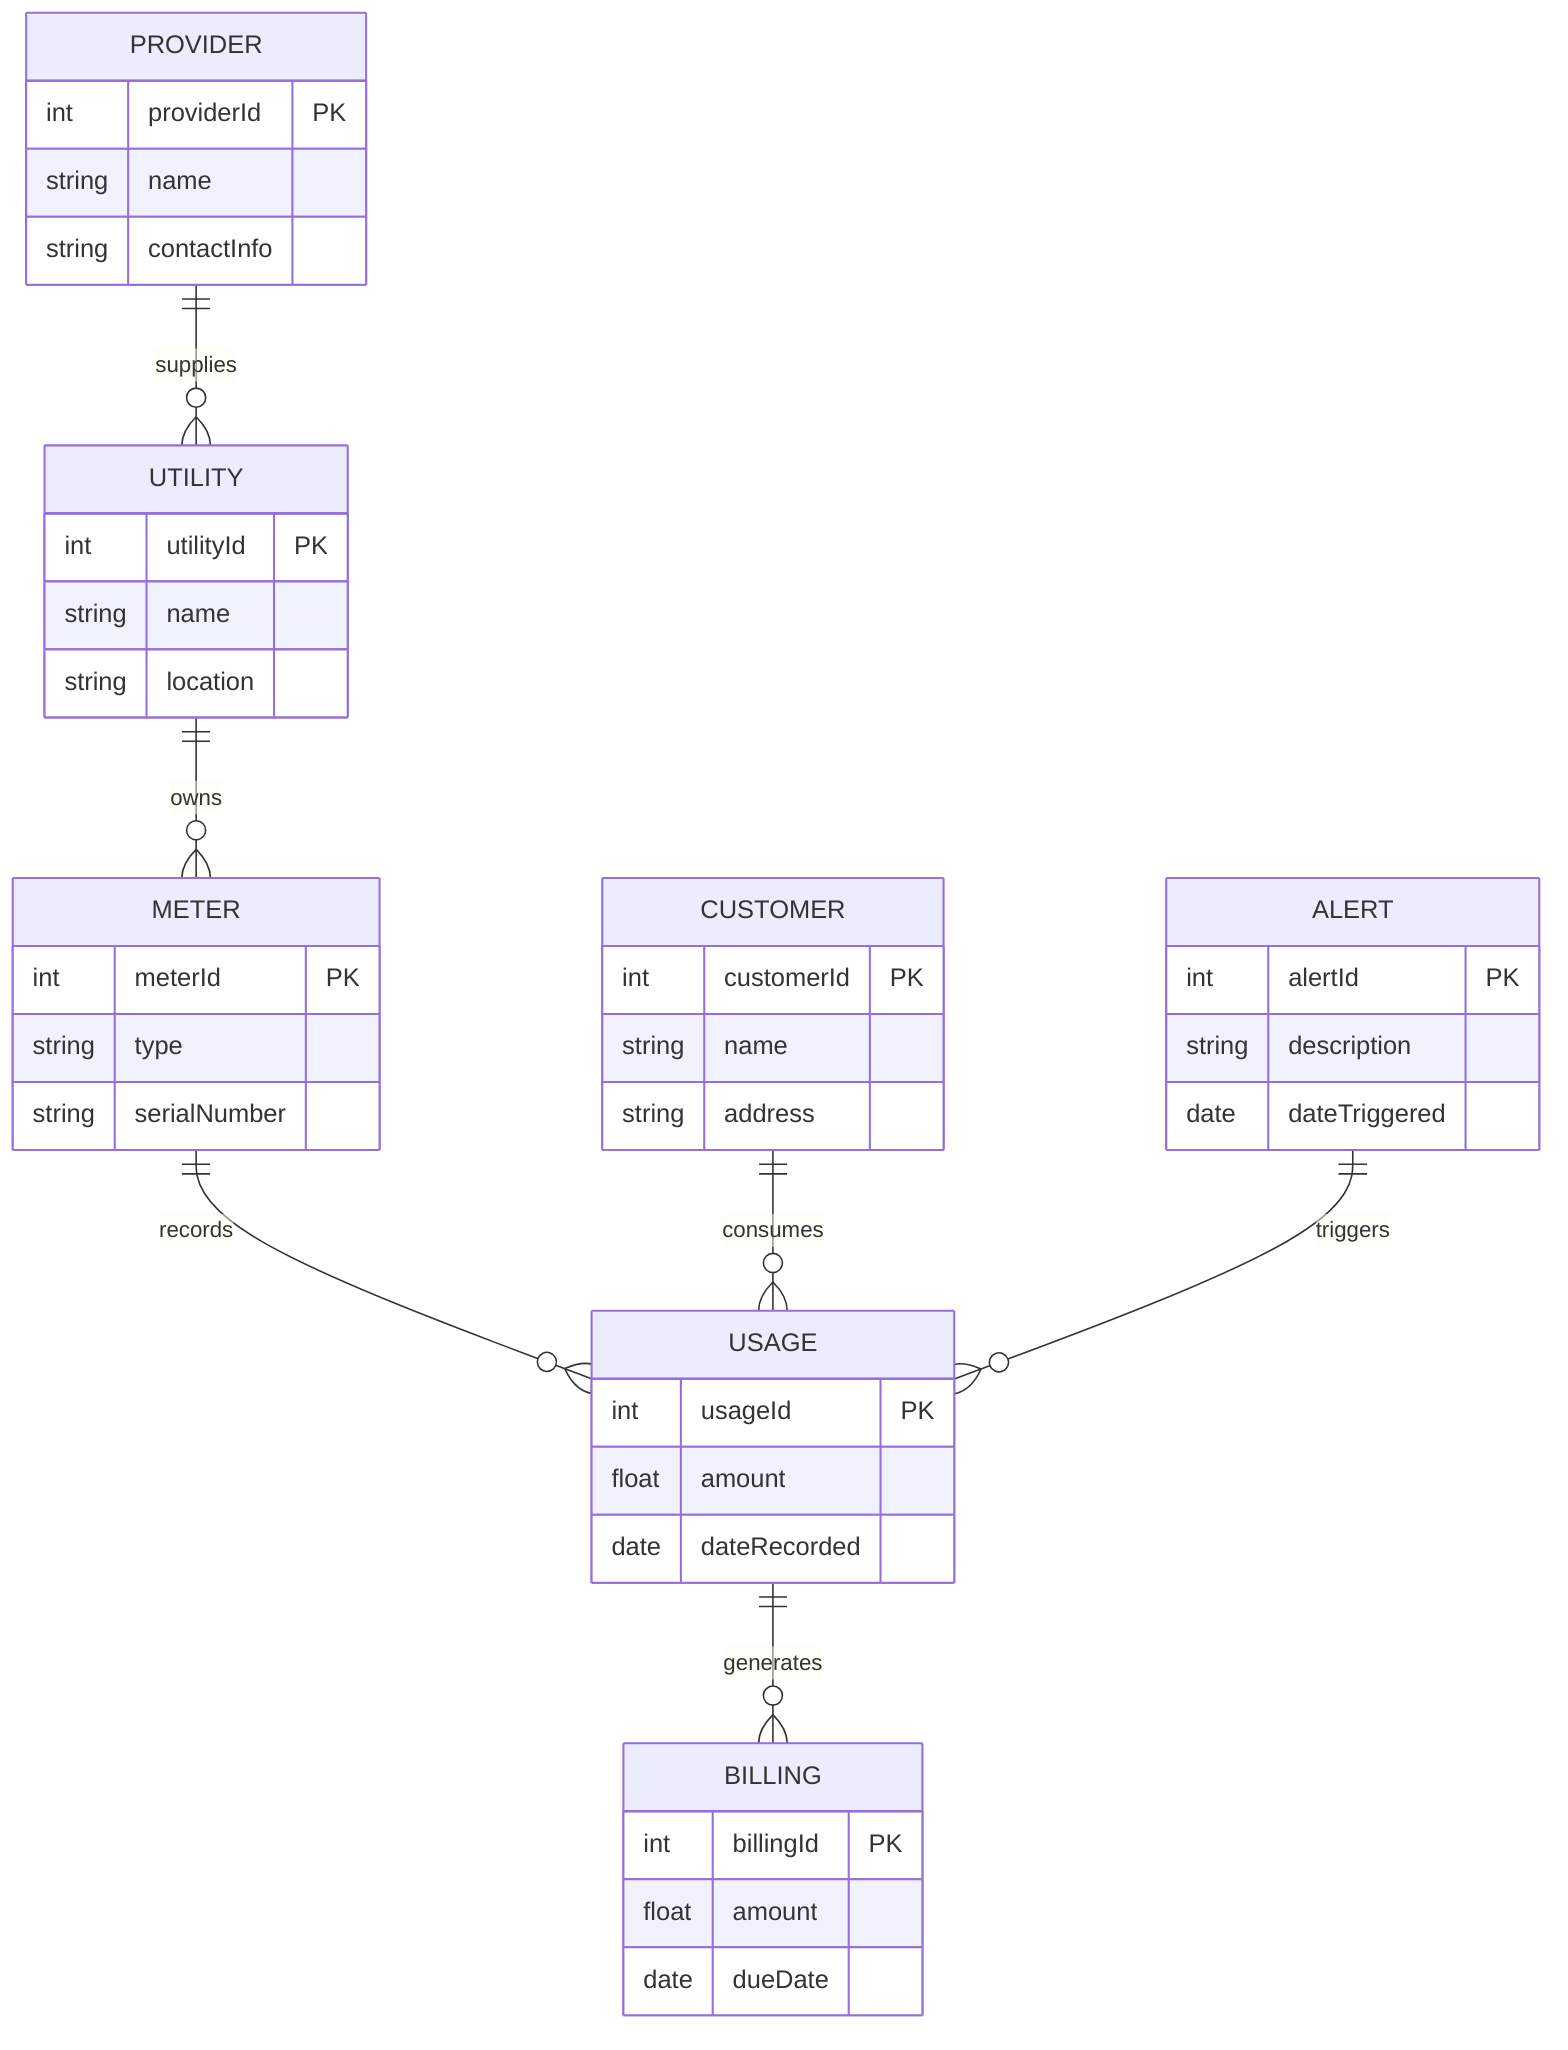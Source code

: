 erDiagram
    UTILITY ||--o{ METER : owns                 %%{ UTILITY[meters],METER[utility] }%%
    UTILITY {					%%{ icon[lightning-bolt],title[Energy Management System],description[A system for managing energy consumption and utilities. Track meters, usage, and billing efficiently.],menu[Home, Meters, Usage, Billing, About Us, Contact Us] }%%
        int utilityId PK			%%{ htmllabel[Utility ID] }%%
        string name				%%{ display[true],required[true],tooltip[Utility name] }%%
        string location                         %%{ tooltip[Utility location] }%%
    }
    METER ||--o{ USAGE : records		%%{ METER[usage],USAGE[meter] }%%
    METER {					%%{ icon[meter],title[Meter],description[Manage energy meters and track usage data.],menu[Meters, Usage, About Us, Contact Us] }%%
        int meterId PK				%%{ display[true] }%%
        string type				%%{ tooltip[Meter type] }%%
        string serialNumber			%%{ tooltip[Meter serial number] }%%
    }
    USAGE ||--o{ BILLING : generates		%%{ USAGE[billings],BILLING[usage] }%%
    USAGE {					%%{ icon[chart],title[Usage],description[Record energy usage data and analyze consumption patterns.],menu[Usage, Billing, About Us, Contact Us] }%%
        int usageId PK				%%{ display[true] }%%
        float amount				%%{ tooltip[Usage amount] }%%
        date dateRecorded			%%{ tooltip[Date of usage recording] }%%
    }
    BILLING {					%%{ icon[dollar-sign],title[Billing],description[Generate bills and manage energy billing cycles.],menu[Billing, Usage, About Us, Contact Us] }%%		
        int billingId PK					
        float amount				%%{ display[true],tooltip[Billing amount] }%%
        date dueDate				%%{ tooltip[Due date for payment] }%%
    }
    PROVIDER ||--o{ UTILITY : supplies		%%{ PROVIDER[utilities],UTILITY[provider] }%%
    PROVIDER {					%%{ icon[provider],title[Provider],description[Manage utility providers and supply contracts.],menu[Providers, Utilities, About Us, Contact Us] }%%      
        int providerId PK					
        string name				%%{ display[true],required[true],tooltip[Provider name] }%%
        string contactInfo			%%{ tooltip[Provider contact information] }%%
    }
    CUSTOMER ||--o{ USAGE : consumes		%%{ CUSTOMER[usage],USAGE[customer] }%%
    CUSTOMER {					%%{ icon[customer],title[Customer],description[Manage energy customers and consumption data.],menu[Customers, Usage, About Us, Contact Us] }%%      
        int customerId PK					
        string name				%%{ display[true],required[true],tooltip[Customer name] }%%
        string address				%%{ tooltip[Customer address] }%%
    }
    ALERT ||--o{ USAGE : triggers		%%{ ALERT[usage],USAGE[alert] }%%
    ALERT {					%%{ icon[alert],title[Alert],description[Set up alerts for unusual energy consumption patterns.],menu[Alerts, Usage, About Us, Contact Us] }%%      
        int alertId PK					
        string description			%%{ display[true],required[true],tooltip[Alert description] }%%
        date dateTriggered			%%{ tooltip[Date of alert triggered] }%%
    }
%%{ icon[lightning-bolt],title[Energy Management System],home-page-description[A system for managing energy consumption and utilities. Track meters, usage, and billing efficiently.],about-us-page-description[Explore our energy management system and optimize your energy consumption. Connect with utility providers and monitor your usage in real-time.],menu[Home, Meters, Usage, Billing, About Us, Contact Us] }%%